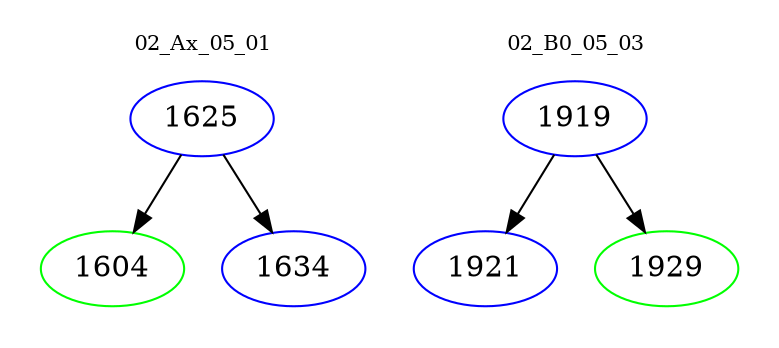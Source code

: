 digraph{
subgraph cluster_0 {
color = white
label = "02_Ax_05_01";
fontsize=10;
T0_1625 [label="1625", color="blue"]
T0_1625 -> T0_1604 [color="black"]
T0_1604 [label="1604", color="green"]
T0_1625 -> T0_1634 [color="black"]
T0_1634 [label="1634", color="blue"]
}
subgraph cluster_1 {
color = white
label = "02_B0_05_03";
fontsize=10;
T1_1919 [label="1919", color="blue"]
T1_1919 -> T1_1921 [color="black"]
T1_1921 [label="1921", color="blue"]
T1_1919 -> T1_1929 [color="black"]
T1_1929 [label="1929", color="green"]
}
}
